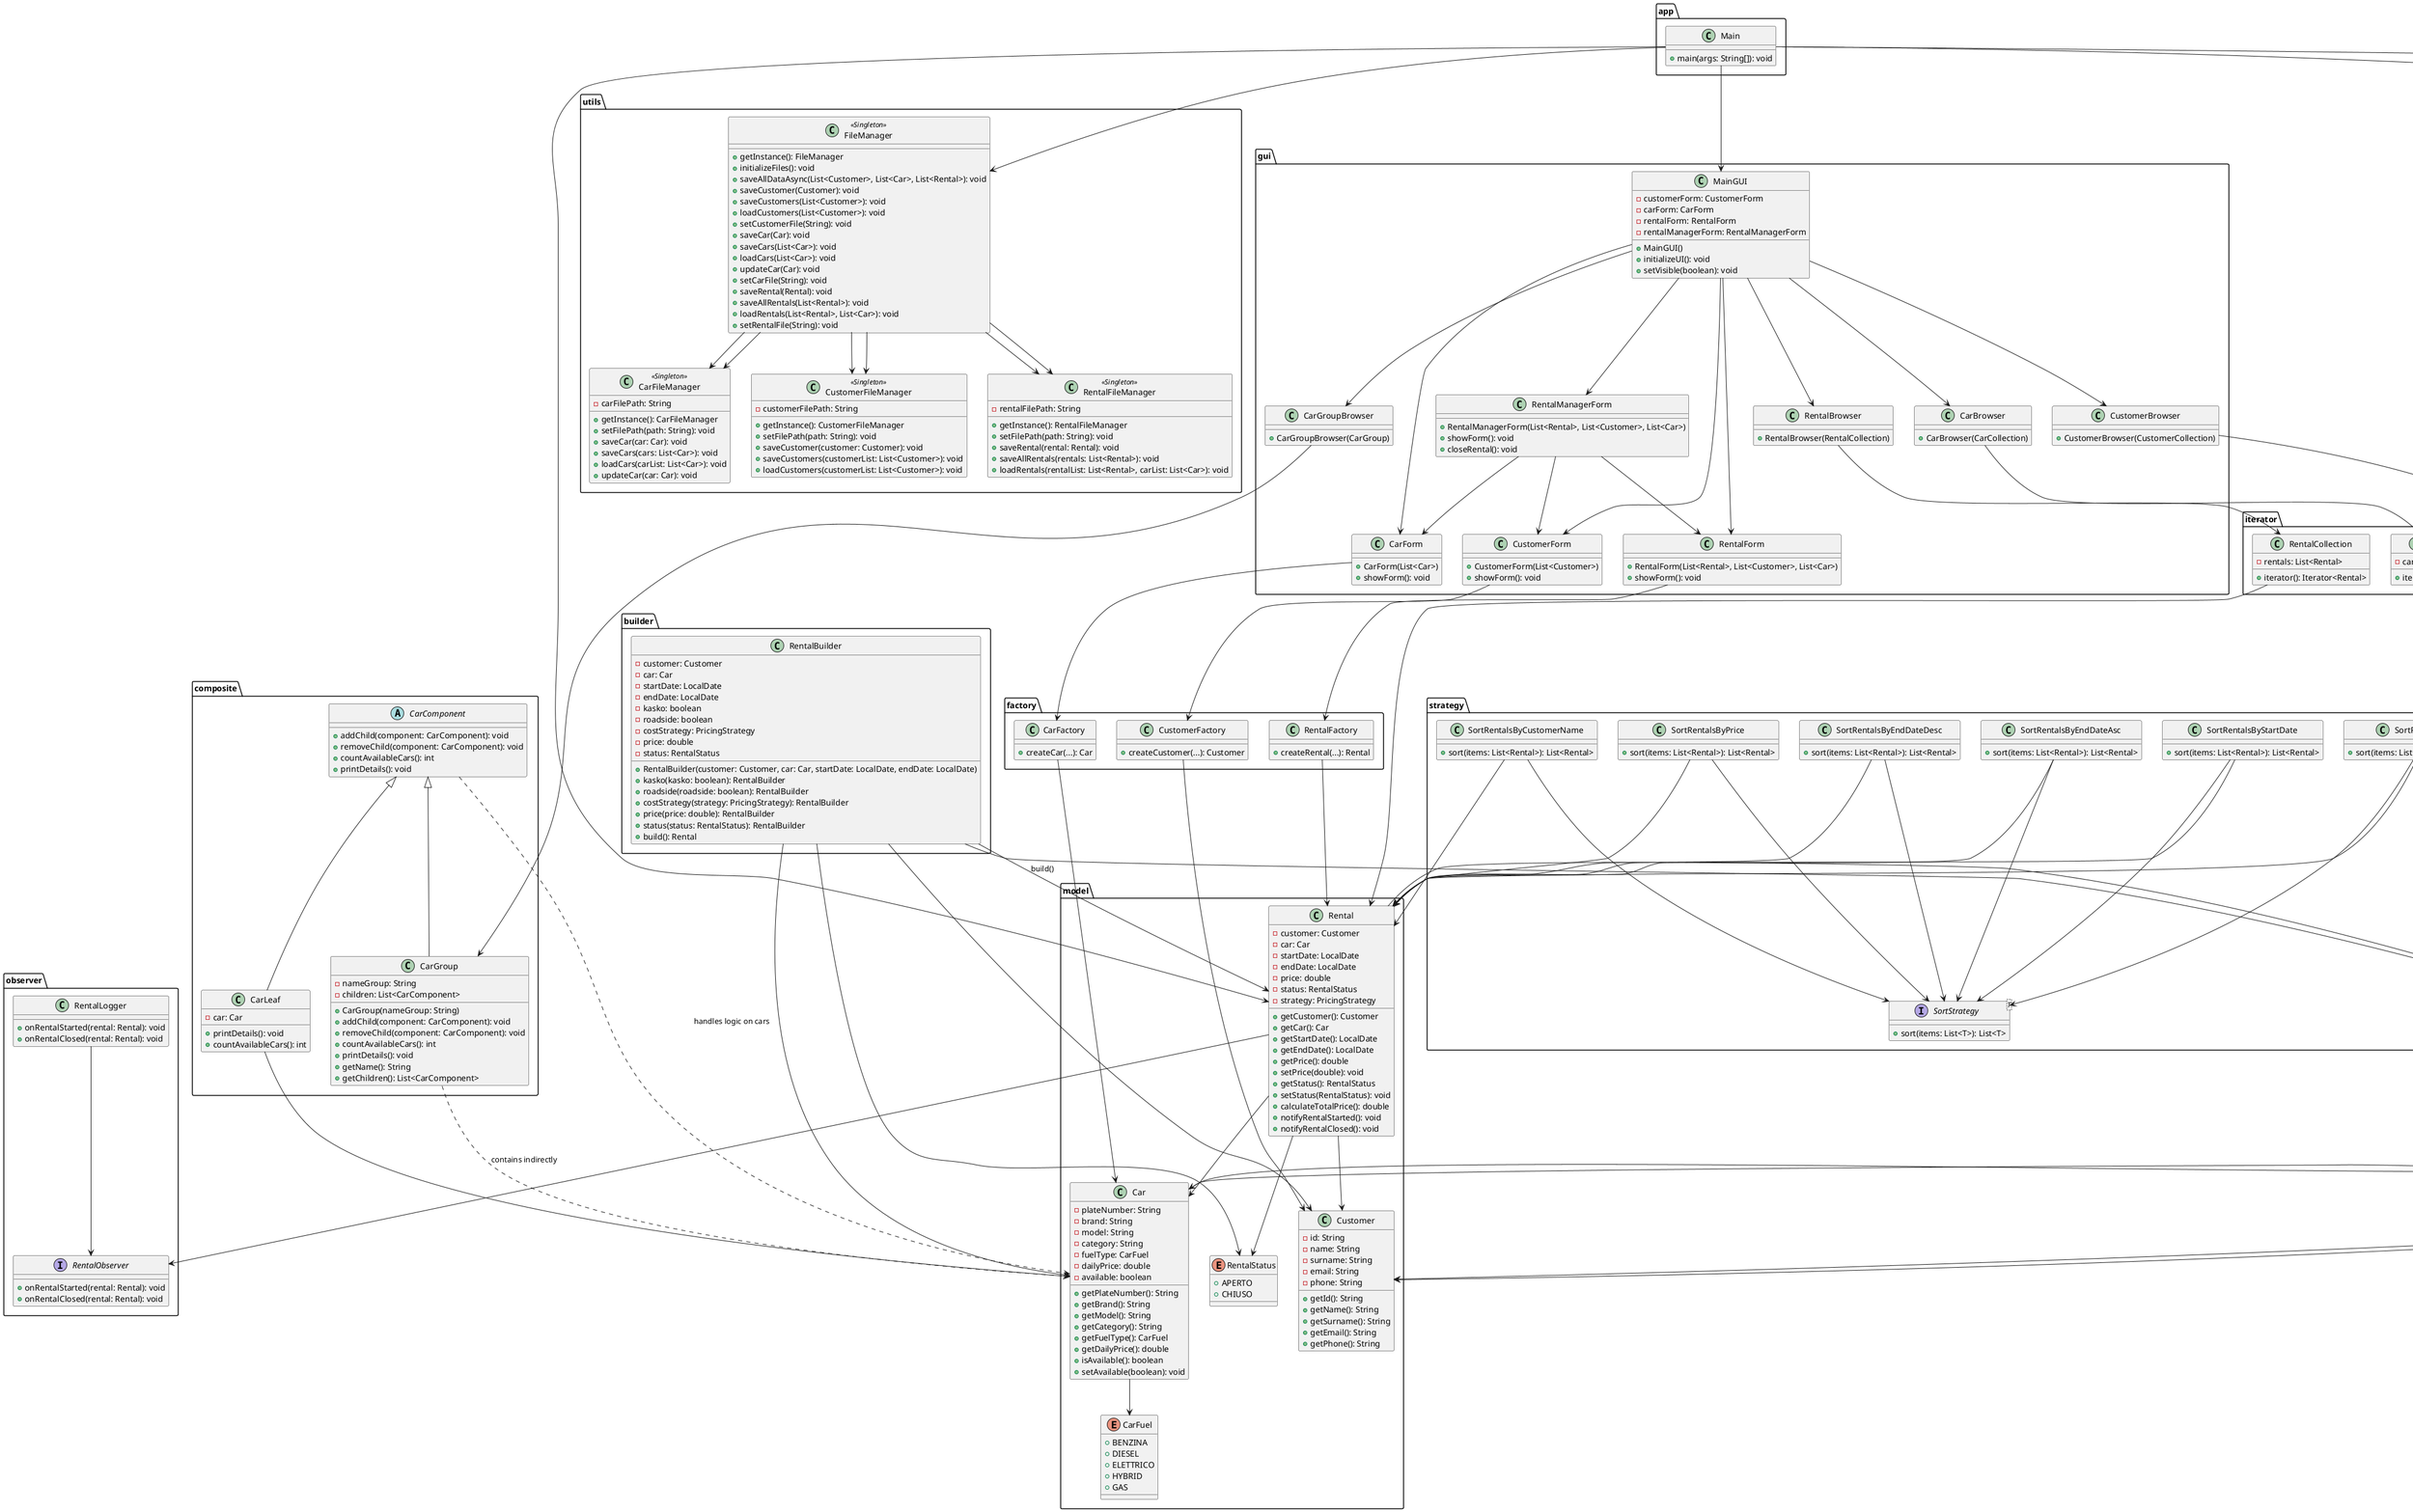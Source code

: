 @startuml CarRentalManager

' === PACKAGES ===

package app {
  class Main {
    + main(args: String[]): void
  }
}

package gui {
  class MainGUI {
    - customerForm: CustomerForm
    - carForm: CarForm
    - rentalForm: RentalForm
    - rentalManagerForm: RentalManagerForm
    + MainGUI()
    + initializeUI(): void
    + setVisible(boolean): void
  }

  class CustomerForm {
    + CustomerForm(List<Customer>)
    + showForm(): void
  }

  class CarForm {
    + CarForm(List<Car>)
    + showForm(): void
  }

  class RentalForm {
    + RentalForm(List<Rental>, List<Customer>, List<Car>)
    + showForm(): void
  }

  class RentalManagerForm {
    + RentalManagerForm(List<Rental>, List<Customer>, List<Car>)
    + showForm(): void
    + closeRental(): void
  }

  class CustomerBrowser {
    + CustomerBrowser(CustomerCollection)
  }

  class CarBrowser {
    + CarBrowser(CarCollection)
  }

  class CarGroupBrowser {
    + CarGroupBrowser(CarGroup)
  }

  class RentalBrowser {
    + RentalBrowser(RentalCollection)
  }
}

package model {
  class Car {
    - plateNumber: String
    - brand: String
    - model: String
    - category: String
    - fuelType: CarFuel
    - dailyPrice: double
    - available: boolean
    + getPlateNumber(): String
    + getBrand(): String
    + getModel(): String
    + getCategory(): String
    + getFuelType(): CarFuel
    + getDailyPrice(): double
    + isAvailable(): boolean
    + setAvailable(boolean): void
  }

  class Customer {
    - id: String
    - name: String
    - surname: String
    - email: String
    - phone: String
    + getId(): String
    + getName(): String
    + getSurname(): String
    + getEmail(): String
    + getPhone(): String
  }

  class Rental {
    - customer: Customer
    - car: Car
    - startDate: LocalDate
    - endDate: LocalDate
    - price: double
    - status: RentalStatus
    - strategy: PricingStrategy
    + getCustomer(): Customer
    + getCar(): Car
    + getStartDate(): LocalDate
    + getEndDate(): LocalDate
    + getPrice(): double
    + setPrice(double): void
    + getStatus(): RentalStatus
    + setStatus(RentalStatus): void
    + calculateTotalPrice(): double
    + notifyRentalStarted(): void
    + notifyRentalClosed(): void
  }

  enum CarFuel {
    + BENZINA
    + DIESEL
    + ELETTRICO
    + HYBRID
    + GAS
  }

  enum RentalStatus {
    + APERTO
    + CHIUSO
  }
}

package factory {
  class CarFactory {
    + createCar(...): Car
  }
  class CustomerFactory {
    + createCustomer(...): Customer
  }
  class RentalFactory {
    + createRental(...): Rental
  }
}

package composite {
  abstract class CarComponent {
    + addChild(component: CarComponent): void
    + removeChild(component: CarComponent): void
    + countAvailableCars(): int
    + printDetails(): void
  }

  class CarGroup {
    - nameGroup: String
    - children: List<CarComponent>
    + CarGroup(nameGroup: String)
    + addChild(component: CarComponent): void
    + removeChild(component: CarComponent): void
    + countAvailableCars(): int
    + printDetails(): void
    + getName(): String
    + getChildren(): List<CarComponent>
  }

  class CarLeaf {
    - car: Car
    + printDetails(): void
    + countAvailableCars(): int
  }
}

package iterator {
  class CarCollection {
    - cars: List<Car>
    + iterator(): Iterator<Car>
  }
  class CustomerCollection {
    - customers: List<Customer>
    + iterator(): Iterator<Customer>
  }
  class RentalCollection {
    - rentals: List<Rental>
    + iterator(): Iterator<Rental>
  }
}

package observer {
  interface RentalObserver {
    + onRentalStarted(rental: Rental): void
    + onRentalClosed(rental: Rental): void
  }

  class RentalLogger {
    + onRentalStarted(rental: Rental): void
    + onRentalClosed(rental: Rental): void
  }
}

package strategy {
  interface PricingStrategy {
    + calculatePrice(days: long, dailyRate: double): double
  }

  class BasicRentalStrategy {
    + calculatePrice(days: long, dailyRate: double): double
  }

  class PremiumRentalStrategy {
    + calculatePrice(days: long, dailyRate: double): double
  }

  class LuxuryRentalStrategy {
    + calculatePrice(days: long, dailyRate: double): double
  }

  interface SortStrategy<T> {
    + sort(items: List<T>): List<T>
  }

  class SortRentalsByStartDate {
    + sort(items: List<Rental>): List<Rental>
  }

  class SortRentalsByEndDateAsc {
    + sort(items: List<Rental>): List<Rental>
  }

  class SortRentalsByEndDateDesc {
    + sort(items: List<Rental>): List<Rental>
  }

  class SortRentalsByPrice {
    + sort(items: List<Rental>): List<Rental>
  }

  class SortRentalsByCustomerName {
    + sort(items: List<Rental>): List<Rental>
  }

  class SortRentalsByStatus {
    + sort(items: List<Rental>): List<Rental>
  }
}

package utils {
  class FileManager <<Singleton>> {
    + getInstance(): FileManager
    + initializeFiles(): void
    + saveAllDataAsync(List<Customer>, List<Car>, List<Rental>): void
    + saveCustomer(Customer): void
    + saveCustomers(List<Customer>): void
    + loadCustomers(List<Customer>): void
    + setCustomerFile(String): void
    + saveCar(Car): void
    + saveCars(List<Car>): void
    + loadCars(List<Car>): void
    + updateCar(Car): void
    + setCarFile(String): void
    + saveRental(Rental): void
    + saveAllRentals(List<Rental>): void
    + loadRentals(List<Rental>, List<Car>): void
    + setRentalFile(String): void
  }

  class CarFileManager <<Singleton>> {
    - carFilePath: String
    + getInstance(): CarFileManager
    + setFilePath(path: String): void
    + saveCar(car: Car): void
    + saveCars(cars: List<Car>): void
    + loadCars(carList: List<Car>): void
    + updateCar(car: Car): void
  }

  class CustomerFileManager <<Singleton>> {
    - customerFilePath: String
    + getInstance(): CustomerFileManager
    + setFilePath(path: String): void
    + saveCustomer(customer: Customer): void
    + saveCustomers(customerList: List<Customer>): void
    + loadCustomers(customerList: List<Customer>): void
  }

  class RentalFileManager <<Singleton>> {
    - rentalFilePath: String
    + getInstance(): RentalFileManager
    + setFilePath(path: String): void
    + saveRental(rental: Rental): void
    + saveAllRentals(rentals: List<Rental>): void
    + loadRentals(rentalList: List<Rental>, carList: List<Car>): void
  }

  FileManager --> CarFileManager
  FileManager --> CustomerFileManager
  FileManager --> RentalFileManager
}

package builder {
  class RentalBuilder {
    - customer: Customer
    - car: Car
    - startDate: LocalDate
    - endDate: LocalDate
    - kasko: boolean
    - roadside: boolean
    - costStrategy: PricingStrategy
    - price: double
    - status: RentalStatus

    + RentalBuilder(customer: Customer, car: Car, startDate: LocalDate, endDate: LocalDate)
    + kasko(kasko: boolean): RentalBuilder
    + roadside(roadside: boolean): RentalBuilder
    + costStrategy(strategy: PricingStrategy): RentalBuilder
    + price(price: double): RentalBuilder
    + status(status: RentalStatus): RentalBuilder
    + build(): Rental
  }
}

' === RELAZIONI ===

Main --> MainGUI
Main --> FileManager
Main --> Customer
Main --> Car
Main --> Rental

FileManager --> CarFileManager
FileManager --> CustomerFileManager
FileManager --> RentalFileManager

MainGUI --> CustomerForm
MainGUI --> CarForm
MainGUI --> RentalForm
MainGUI --> RentalManagerForm
MainGUI --> CustomerBrowser
MainGUI --> CarBrowser
MainGUI --> CarGroupBrowser
MainGUI --> RentalBrowser

RentalManagerForm --> RentalForm
RentalManagerForm --> CustomerForm
RentalManagerForm --> CarForm

CustomerForm --> CustomerFactory
CustomerFactory --> Customer

CarForm --> CarFactory
CarFactory --> Car

RentalForm --> RentalFactory
RentalFactory --> Rental
Rental --> PricingStrategy
Rental --> RentalStatus
Rental --> Car
Rental --> Customer

Rental --> RentalObserver
RentalLogger --> RentalObserver

CarGroup -up-|> CarComponent
CarLeaf -up-|> CarComponent
CarLeaf --> Car
CarGroup ..> Car : contains indirectly
CarComponent ..> Car : handles logic on cars

SortRentalsByStartDate --> SortStrategy
SortRentalsByStartDate --> Rental

SortRentalsByEndDateAsc --> SortStrategy
SortRentalsByEndDateAsc --> Rental

SortRentalsByEndDateDesc --> SortStrategy
SortRentalsByEndDateDesc --> Rental

SortRentalsByPrice --> SortStrategy
SortRentalsByPrice --> Rental

SortRentalsByCustomerName --> SortStrategy
SortRentalsByCustomerName --> Rental

SortRentalsByStatus --> SortStrategy
SortRentalsByStatus --> Rental

CarCollection --> Car
CustomerCollection --> Customer
RentalCollection --> Rental

CustomerBrowser --> CustomerCollection
CarBrowser --> CarCollection
RentalBrowser --> RentalCollection
CarGroupBrowser --> CarGroup

Car --> CarFuel

BasicRentalStrategy --> PricingStrategy
PremiumRentalStrategy --> PricingStrategy
LuxuryRentalStrategy --> PricingStrategy

' === RELAZIONI BUILDER ===
RentalBuilder --> Rental : build()
RentalBuilder --> Customer
RentalBuilder --> Car
RentalBuilder --> PricingStrategy
RentalBuilder --> RentalStatus

@enduml
